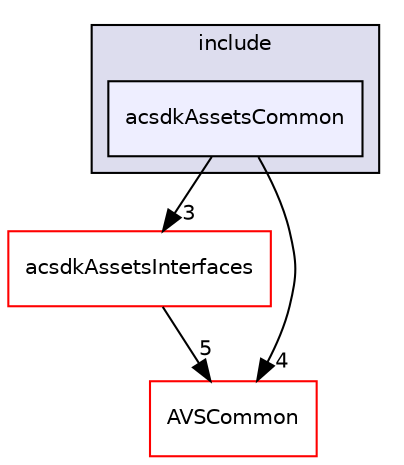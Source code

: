 digraph "/workplace/avs-device-sdk/capabilities/DavsClient/acsdkAssetsCommon/include/acsdkAssetsCommon" {
  compound=true
  node [ fontsize="10", fontname="Helvetica"];
  edge [ labelfontsize="10", labelfontname="Helvetica"];
  subgraph clusterdir_df9731b29812fe2ffecebcf306a67727 {
    graph [ bgcolor="#ddddee", pencolor="black", label="include" fontname="Helvetica", fontsize="10", URL="dir_df9731b29812fe2ffecebcf306a67727.html"]
  dir_0b4d8312277fdb6d1fb23defa7ec6621 [shape=box, label="acsdkAssetsCommon", style="filled", fillcolor="#eeeeff", pencolor="black", URL="dir_0b4d8312277fdb6d1fb23defa7ec6621.html"];
  }
  dir_14afe551169e5fce2b1e13ac06c3b317 [shape=box label="acsdkAssetsInterfaces" fillcolor="white" style="filled" color="red" URL="dir_14afe551169e5fce2b1e13ac06c3b317.html"];
  dir_13e65effb2bde530b17b3d5eefcd0266 [shape=box label="AVSCommon" fillcolor="white" style="filled" color="red" URL="dir_13e65effb2bde530b17b3d5eefcd0266.html"];
  dir_14afe551169e5fce2b1e13ac06c3b317->dir_13e65effb2bde530b17b3d5eefcd0266 [headlabel="5", labeldistance=1.5 headhref="dir_000231_000017.html"];
  dir_0b4d8312277fdb6d1fb23defa7ec6621->dir_14afe551169e5fce2b1e13ac06c3b317 [headlabel="3", labeldistance=1.5 headhref="dir_000332_000231.html"];
  dir_0b4d8312277fdb6d1fb23defa7ec6621->dir_13e65effb2bde530b17b3d5eefcd0266 [headlabel="4", labeldistance=1.5 headhref="dir_000332_000017.html"];
}
